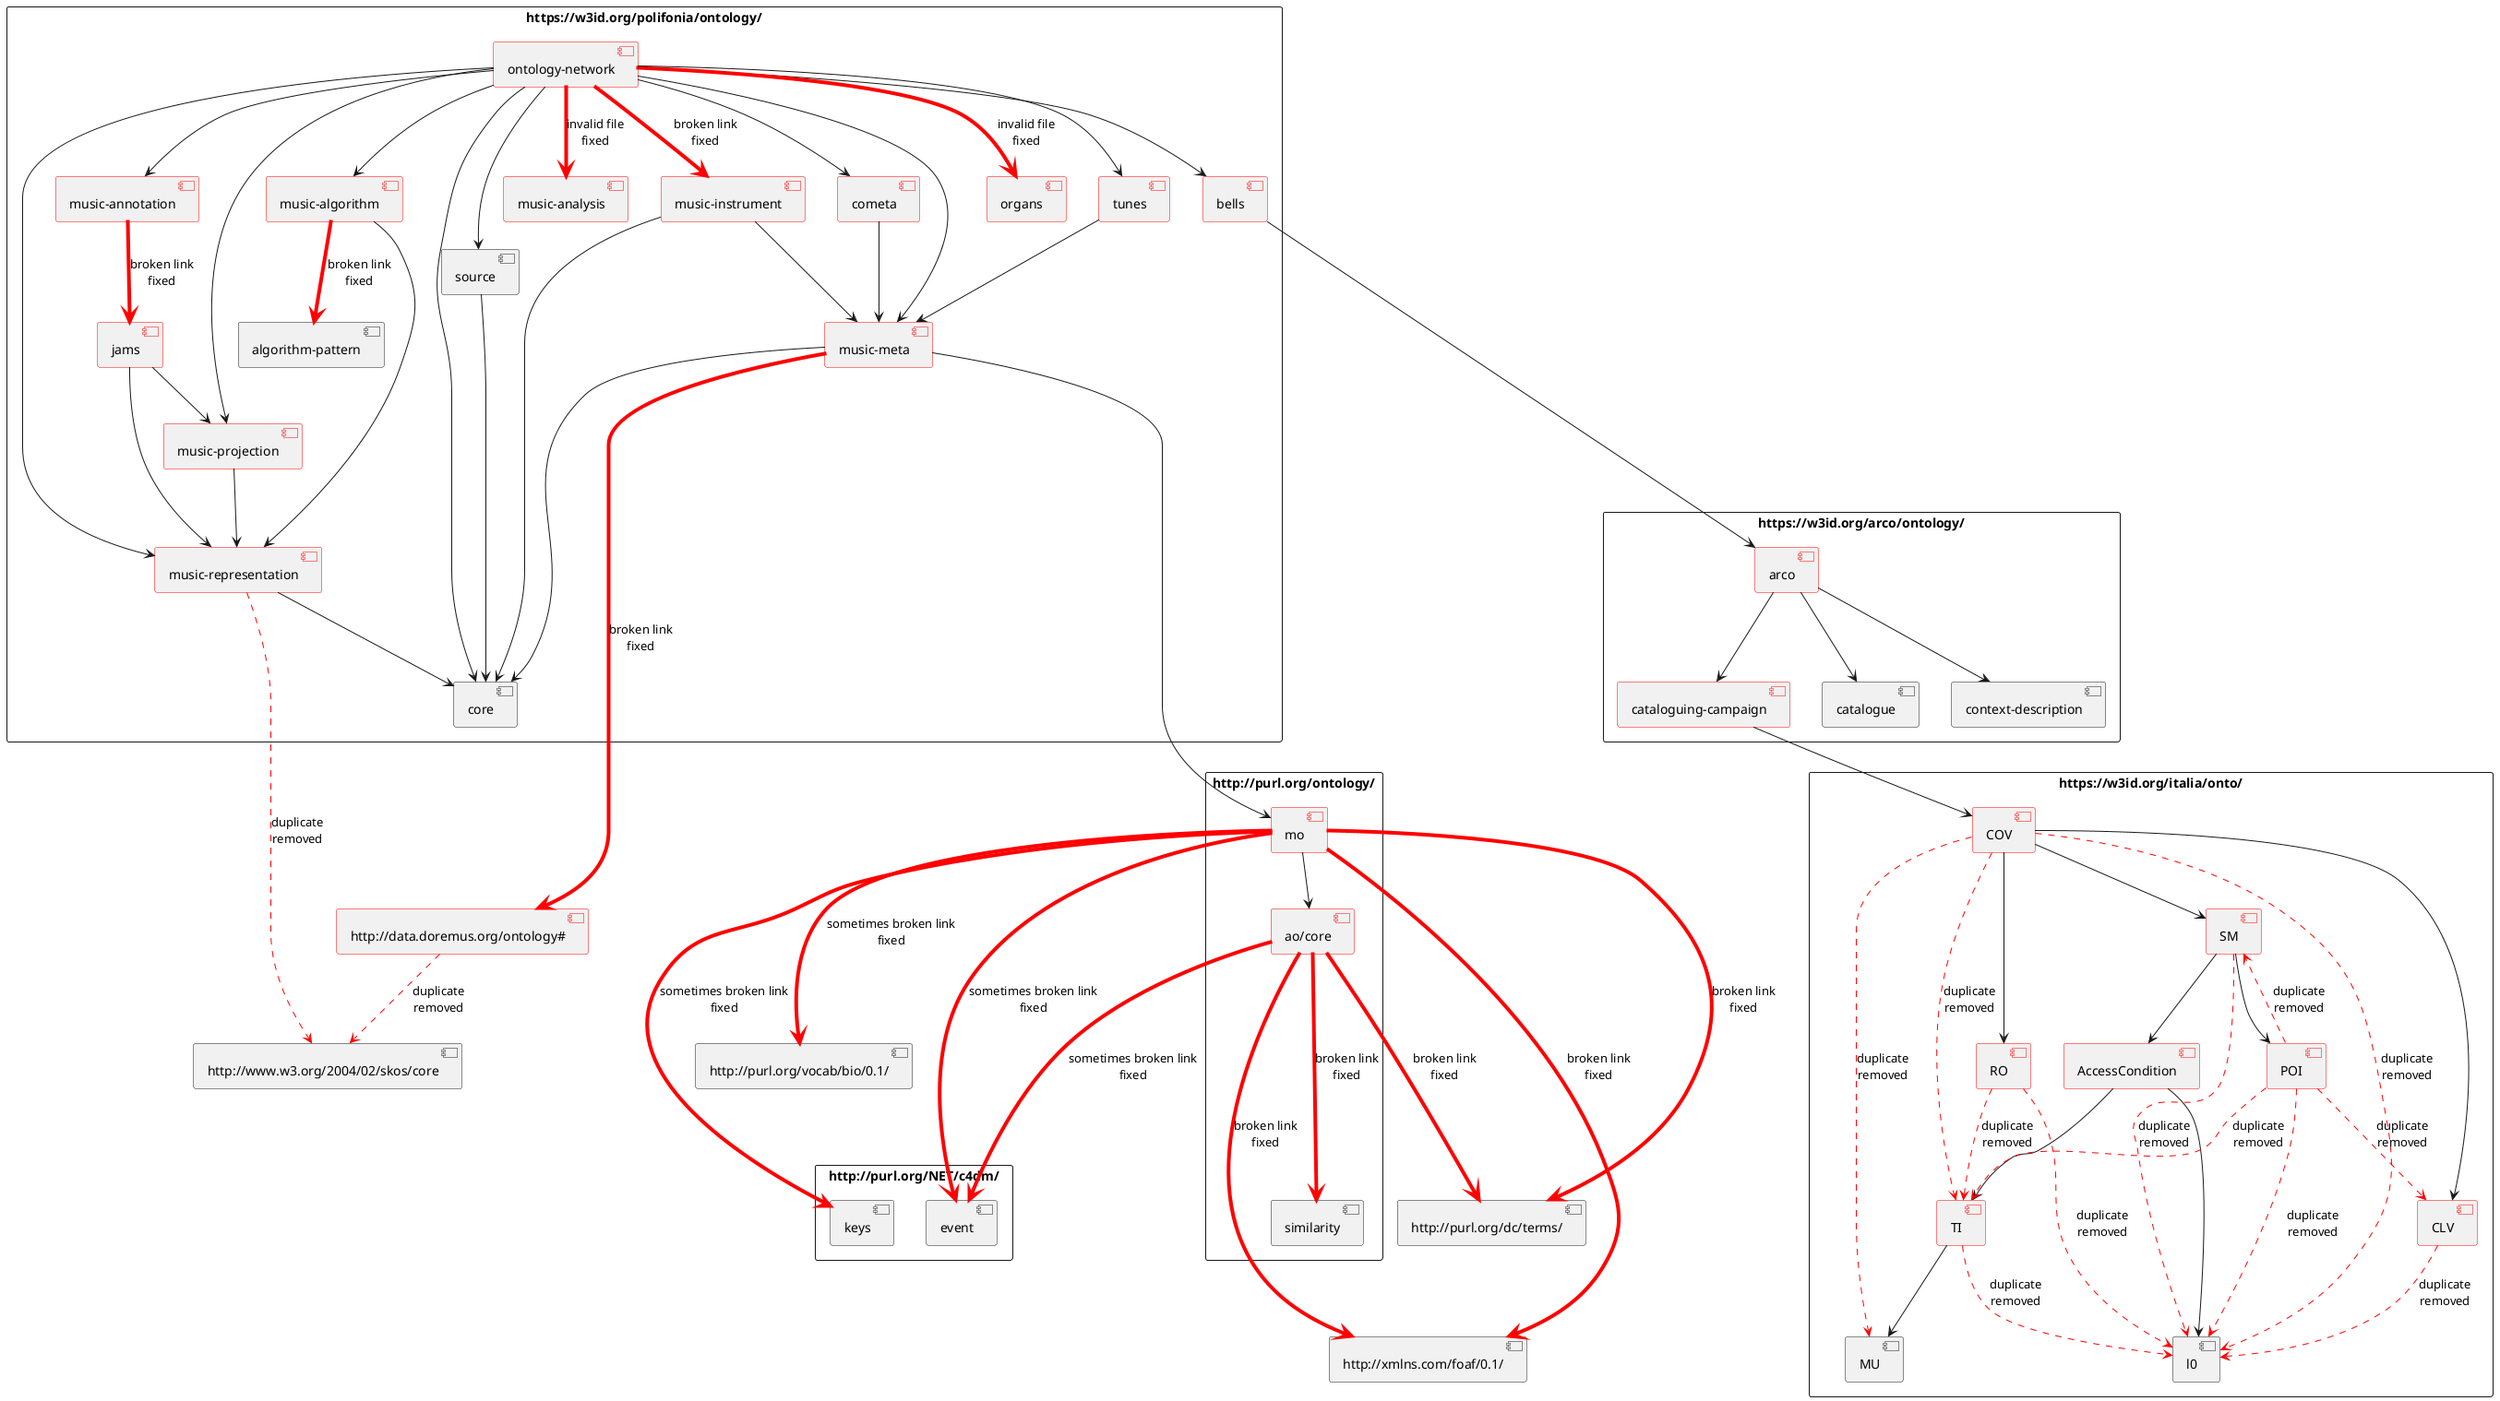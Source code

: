 @startuml owl-imports-graph

rectangle "https://w3id.org/polifonia/ontology/" {
    [ontology-network] as network #line:red
    [bells] #line:red
    [cometa] #line:red
    [core]
    [music-instrument] as instrument #line:red
    [music-algorithm] as algorithm #line:red
    [music-annotation] as annotation #line:red
    [music-analysis] as analysis #line:red
    [music-meta] as meta #line:red
    [music-projection] as projection #line:red
    [music-representation] as representation #line:red
    [organs] #line:red
    [source]
    [tunes] #line:red
    [jams] #line:red
    [algorithm-pattern] as pattern

    network --> bells
    network --> cometa
    network --> core
    network -[#red,thickness=4]-> instrument: broken link\nfixed
    network --> algorithm
    network  -[#red,thickness=4]-> analysis: invalid file\nfixed
    network --> annotation
    network --> meta
    network --> projection
    network --> representation
    network -[#red,thickness=4]-> organs: invalid file\nfixed
    network --> source
    network --> tunes
    jams --> projection
    jams --> representation
    meta --> core
    representation --> core
    algorithm --> representation
    projection --> representation
    instrument --> meta
    instrument --> core
    tunes --> meta
    cometa --> meta
    source --> core
    annotation -[#red,thickness=4]-> jams: broken link\nfixed
    algorithm -[#red,thickness=4]-> pattern: broken link\nfixed
}

rectangle "http://purl.org/ontology/" {
    [mo] #line:red
    [ao/core] as ao_core #line:red
    [similarity] as musim

    mo --> ao_core
}

rectangle "https://w3id.org/arco/ontology/" {
    [arco] #line:red
    [cataloguing-campaign] as campaign #line:red
    [catalogue]
    [context-description] as description

    arco --> catalogue
    arco --> campaign
    arco --> description
}

rectangle "https://w3id.org/italia/onto/" {
    [AccessCondition] #line:red
    [CLV] #line:red
    [COV] #line:red
    [MU]
    [RO] #line:red
    [SM] #line:red
    [TI] #line:red
    [l0]
    [POI] #line:red

    AccessCondition --> l0
    AccessCondition --> TI
    TI -[#red,dashed]-> l0 : duplicate\nremoved
    TI --> MU
    COV --> CLV
    COV -[#red,dashed]-> MU: duplicate\nremoved
    COV --> RO
    COV --> SM
    COV -[#red,dashed]-> TI: duplicate\nremoved
    COV -[#red,dashed]-> l0: duplicate\nremoved
    CLV -[#red,dashed]-> l0: duplicate\nremoved
    SM --> AccessCondition
    SM --> POI
    SM -[#red,dashed]-> l0: duplicate\nremoved
    POI -[#red,dashed]-> CLV: duplicate\nremoved
    POI -[#red,dashed]-> SM: duplicate\nremoved
    POI -[#red,dashed]-> l0: duplicate\nremoved
    POI -[#red,dashed]-> TI: duplicate\nremoved
    RO -[#red,dashed]-> l0: duplicate\nremoved
    RO -[#red,dashed]-> TI: duplicate\nremoved
}

rectangle "http://purl.org/NET/c4dm/" {
    [event]
    [keys]
}

[http://xmlns.com/foaf/0.1/] as foaf
[http://purl.org/dc/terms/] as terms
[http://data.doremus.org/ontology#] as doremus #line:red
[http://www.w3.org/2004/02/skos/core] as skos
[http://purl.org/vocab/bio/0.1/] as bio

meta -[#red,thickness=4]-----> doremus: broken link\nfixed

ao_core -[#red,thickness=4]--> musim: broken link\nfixed
ao_core -[#red,thickness=4]--> terms: broken link\nfixed
mo -[#red,thickness=4]--> terms: broken link\nfixed
mo -[#red,thickness=4]--> foaf: broken link\nfixed
ao_core -[#red,thickness=4]---> foaf: broken link\nfixed

meta -----> mo
bells ----> arco
campaign --> COV

ao_core -[#red,thickness=4]--> event: sometimes broken link\nfixed
mo -[#red,thickness=4]--> event: sometimes broken link\nfixed
mo -[#red,thickness=4]--> keys: sometimes broken link\nfixed
mo -[#red,thickness=4]--> bio: sometimes broken link\nfixed

doremus -[#red,dashed]-> skos: duplicate\nremoved
representation -[#red,dashed]-> skos: duplicate\nremoved

@enduml